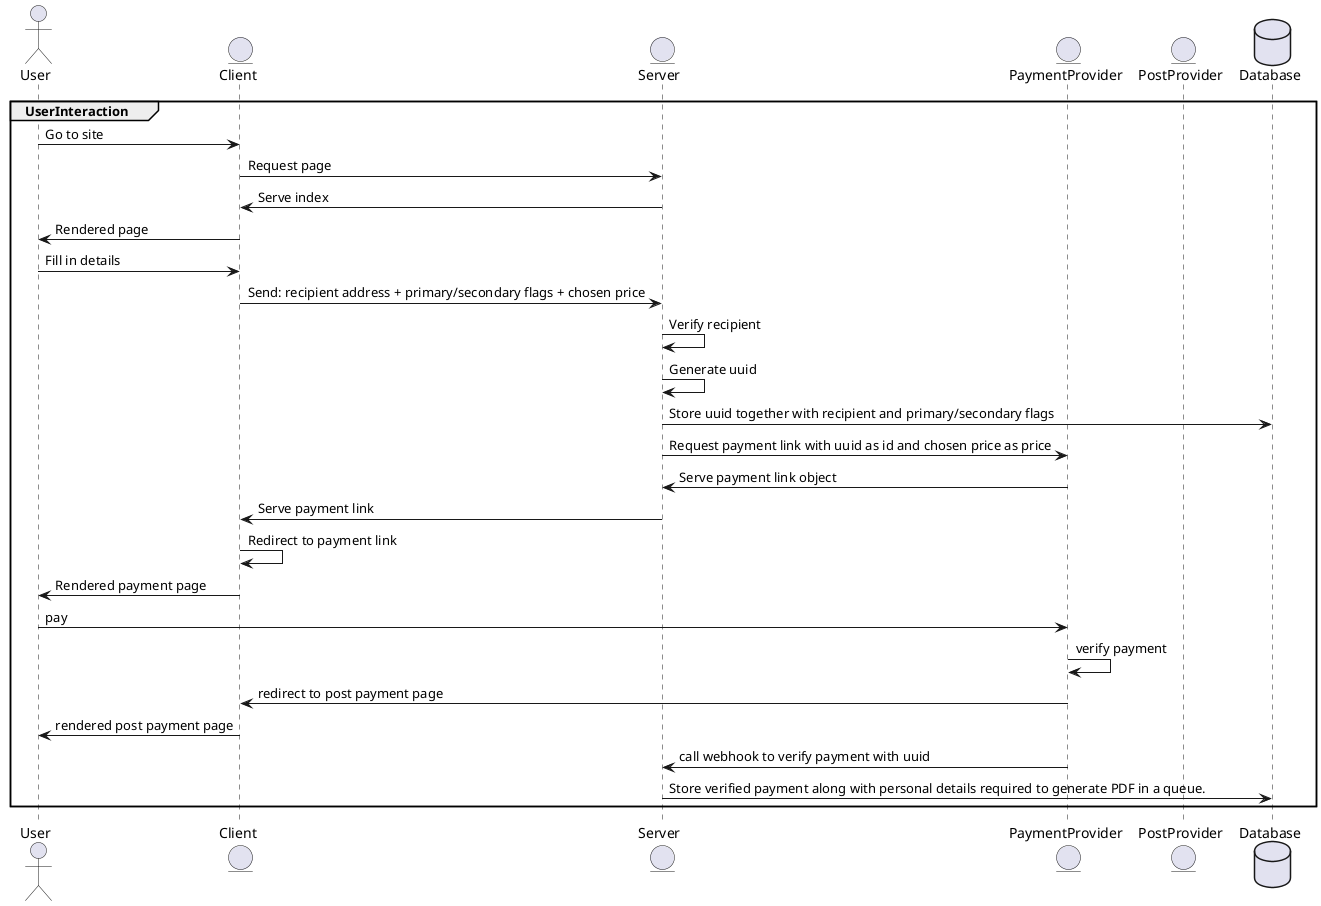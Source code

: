 @startuml
actor User
entity Client
entity Server
entity PaymentProvider as PayP
entity PostProvider as PostP
database Database

group UserInteraction
  User -> Client: Go to site
  Client -> Server: Request page
  Server -> Client: Serve index
  Client -> User: Rendered page
  User -> Client: Fill in details
  Client -> Server: Send: recipient address + primary/secondary flags + chosen price
  Server -> Server: Verify recipient
  Server -> Server: Generate uuid
  Server -> Database: Store uuid together with recipient and primary/secondary flags
  Server -> PayP: Request payment link with uuid as id and chosen price as price
  PayP -> Server: Serve payment link object
  Server -> Client: Serve payment link
  Client -> Client: Redirect to payment link
  Client -> User: Rendered payment page
  User -> PayP: pay
  PayP -> PayP: verify payment
  PayP -> Client: redirect to post payment page
  Client -> User: rendered post payment page
  PayP -> Server: call webhook to verify payment with uuid
  Server -> Database: Store verified payment along with personal details required to generate PDF in a queue.
end
@enduml
